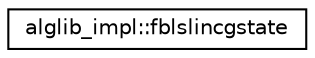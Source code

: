 digraph "Graphical Class Hierarchy"
{
  edge [fontname="Helvetica",fontsize="10",labelfontname="Helvetica",labelfontsize="10"];
  node [fontname="Helvetica",fontsize="10",shape=record];
  rankdir="LR";
  Node0 [label="alglib_impl::fblslincgstate",height=0.2,width=0.4,color="black", fillcolor="white", style="filled",URL="$structalglib__impl_1_1fblslincgstate.html"];
}
